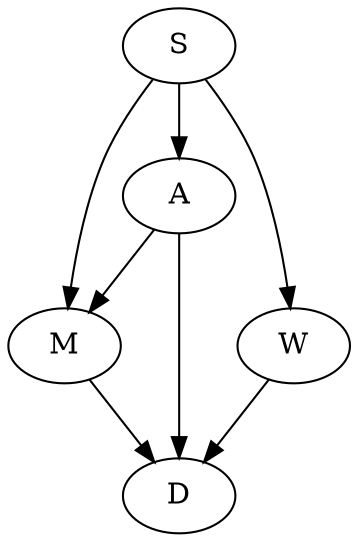 digraph SR6_4_3 {
  "S" -> "A";
  "S" -> "M";
  "S" -> "W";
  "A" -> "M";
  "A" -> "D";
  "M" -> "D";
  "W" -> "D";
}
